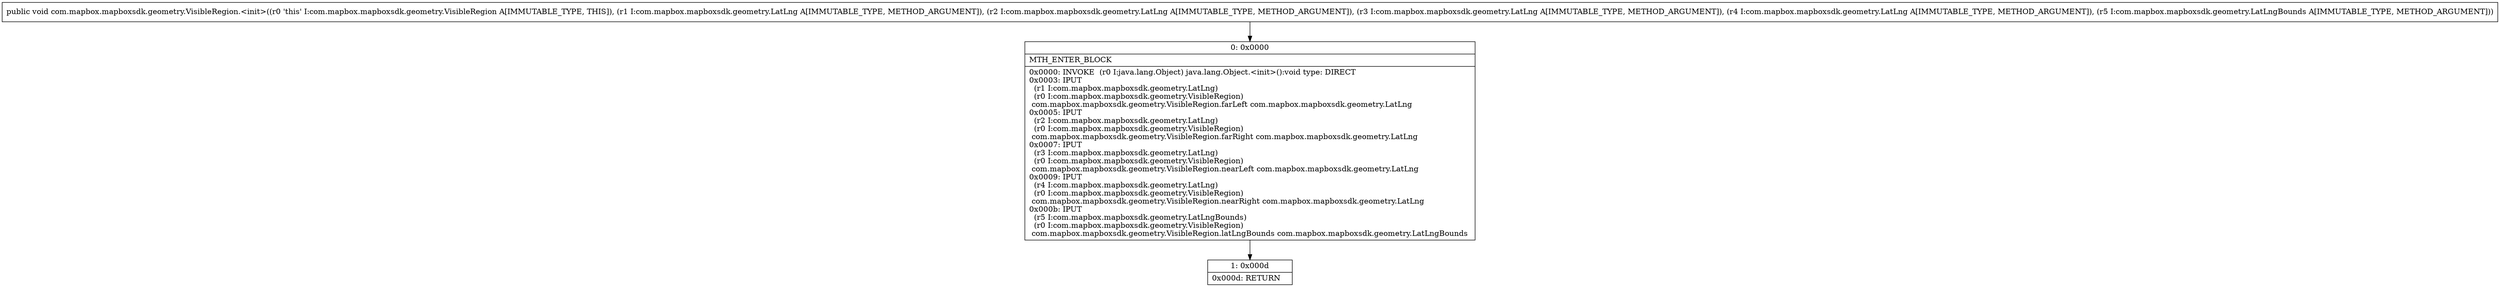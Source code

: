 digraph "CFG forcom.mapbox.mapboxsdk.geometry.VisibleRegion.\<init\>(Lcom\/mapbox\/mapboxsdk\/geometry\/LatLng;Lcom\/mapbox\/mapboxsdk\/geometry\/LatLng;Lcom\/mapbox\/mapboxsdk\/geometry\/LatLng;Lcom\/mapbox\/mapboxsdk\/geometry\/LatLng;Lcom\/mapbox\/mapboxsdk\/geometry\/LatLngBounds;)V" {
Node_0 [shape=record,label="{0\:\ 0x0000|MTH_ENTER_BLOCK\l|0x0000: INVOKE  (r0 I:java.lang.Object) java.lang.Object.\<init\>():void type: DIRECT \l0x0003: IPUT  \l  (r1 I:com.mapbox.mapboxsdk.geometry.LatLng)\l  (r0 I:com.mapbox.mapboxsdk.geometry.VisibleRegion)\l com.mapbox.mapboxsdk.geometry.VisibleRegion.farLeft com.mapbox.mapboxsdk.geometry.LatLng \l0x0005: IPUT  \l  (r2 I:com.mapbox.mapboxsdk.geometry.LatLng)\l  (r0 I:com.mapbox.mapboxsdk.geometry.VisibleRegion)\l com.mapbox.mapboxsdk.geometry.VisibleRegion.farRight com.mapbox.mapboxsdk.geometry.LatLng \l0x0007: IPUT  \l  (r3 I:com.mapbox.mapboxsdk.geometry.LatLng)\l  (r0 I:com.mapbox.mapboxsdk.geometry.VisibleRegion)\l com.mapbox.mapboxsdk.geometry.VisibleRegion.nearLeft com.mapbox.mapboxsdk.geometry.LatLng \l0x0009: IPUT  \l  (r4 I:com.mapbox.mapboxsdk.geometry.LatLng)\l  (r0 I:com.mapbox.mapboxsdk.geometry.VisibleRegion)\l com.mapbox.mapboxsdk.geometry.VisibleRegion.nearRight com.mapbox.mapboxsdk.geometry.LatLng \l0x000b: IPUT  \l  (r5 I:com.mapbox.mapboxsdk.geometry.LatLngBounds)\l  (r0 I:com.mapbox.mapboxsdk.geometry.VisibleRegion)\l com.mapbox.mapboxsdk.geometry.VisibleRegion.latLngBounds com.mapbox.mapboxsdk.geometry.LatLngBounds \l}"];
Node_1 [shape=record,label="{1\:\ 0x000d|0x000d: RETURN   \l}"];
MethodNode[shape=record,label="{public void com.mapbox.mapboxsdk.geometry.VisibleRegion.\<init\>((r0 'this' I:com.mapbox.mapboxsdk.geometry.VisibleRegion A[IMMUTABLE_TYPE, THIS]), (r1 I:com.mapbox.mapboxsdk.geometry.LatLng A[IMMUTABLE_TYPE, METHOD_ARGUMENT]), (r2 I:com.mapbox.mapboxsdk.geometry.LatLng A[IMMUTABLE_TYPE, METHOD_ARGUMENT]), (r3 I:com.mapbox.mapboxsdk.geometry.LatLng A[IMMUTABLE_TYPE, METHOD_ARGUMENT]), (r4 I:com.mapbox.mapboxsdk.geometry.LatLng A[IMMUTABLE_TYPE, METHOD_ARGUMENT]), (r5 I:com.mapbox.mapboxsdk.geometry.LatLngBounds A[IMMUTABLE_TYPE, METHOD_ARGUMENT])) }"];
MethodNode -> Node_0;
Node_0 -> Node_1;
}


